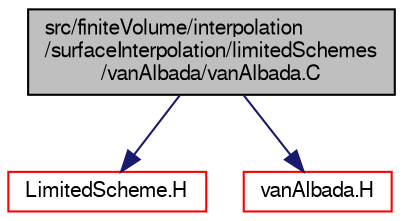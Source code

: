 digraph "src/finiteVolume/interpolation/surfaceInterpolation/limitedSchemes/vanAlbada/vanAlbada.C"
{
  bgcolor="transparent";
  edge [fontname="FreeSans",fontsize="10",labelfontname="FreeSans",labelfontsize="10"];
  node [fontname="FreeSans",fontsize="10",shape=record];
  Node1 [label="src/finiteVolume/interpolation\l/surfaceInterpolation/limitedSchemes\l/vanAlbada/vanAlbada.C",height=0.2,width=0.4,color="black", fillcolor="grey75", style="filled" fontcolor="black"];
  Node1 -> Node2 [color="midnightblue",fontsize="10",style="solid",fontname="FreeSans"];
  Node2 [label="LimitedScheme.H",height=0.2,width=0.4,color="red",URL="$a05579.html"];
  Node1 -> Node3 [color="midnightblue",fontsize="10",style="solid",fontname="FreeSans"];
  Node3 [label="vanAlbada.H",height=0.2,width=0.4,color="red",URL="$a05611.html"];
}

